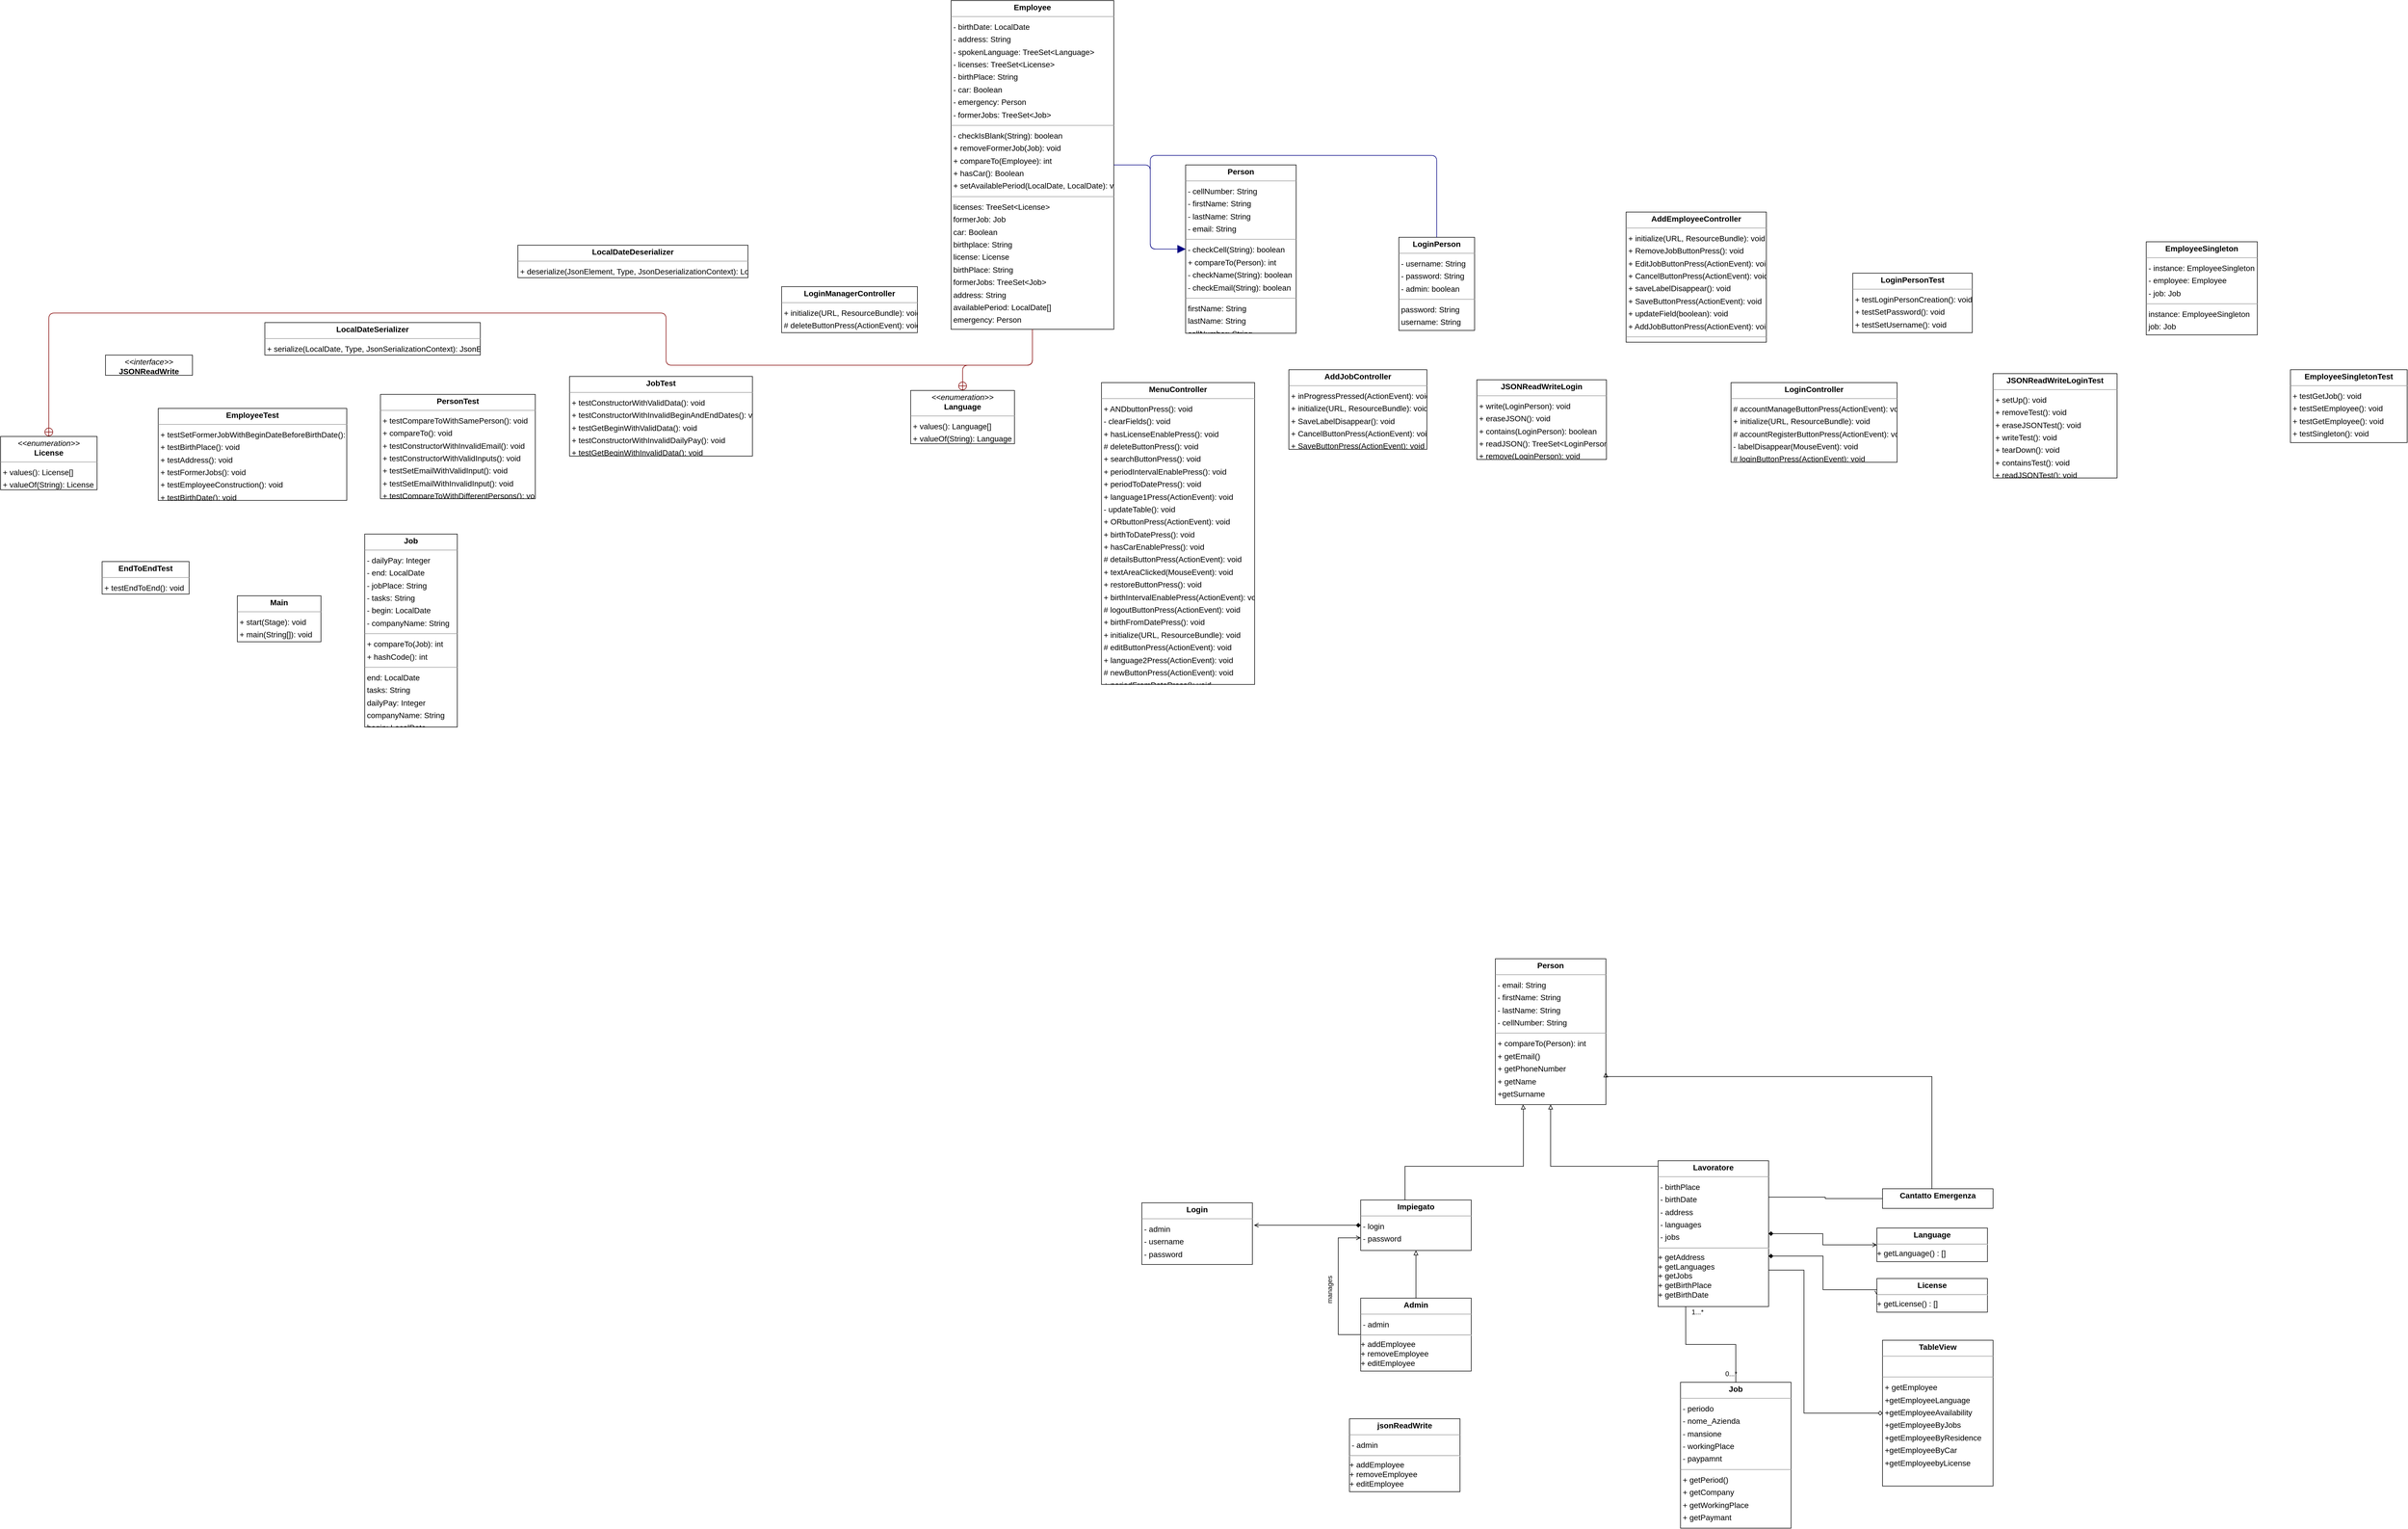 <mxfile version="20.8.20" type="github"><diagram id="qtx-MCiUYNTZRxnGNUF-" name="Pagina-1"><mxGraphModel dx="7970" dy="3935" grid="1" gridSize="10" guides="1" tooltips="1" connect="1" arrows="1" fold="1" page="0" pageScale="1" pageWidth="827" pageHeight="1169" background="none" math="0" shadow="0"><root><mxCell id="0"/><mxCell id="1" parent="0"/><mxCell id="node8" value="&lt;p style=&quot;margin:0px;margin-top:4px;text-align:center;&quot;&gt;&lt;b&gt;AddEmployeeController&lt;/b&gt;&lt;/p&gt;&lt;hr size=&quot;1&quot;/&gt;&lt;p style=&quot;margin:0 0 0 4px;line-height:1.6;&quot;&gt;+ initialize(URL, ResourceBundle): void&lt;br/&gt;+ RemoveJobButtonPress(): void&lt;br/&gt;+ EditJobButtonPress(ActionEvent): void&lt;br/&gt;+ CancelButtonPress(ActionEvent): void&lt;br/&gt;+ saveLabelDisappear(): void&lt;br/&gt;+ SaveButtonPress(ActionEvent): void&lt;br/&gt;+ updateField(boolean): void&lt;br/&gt;+ AddJobButtonPress(ActionEvent): void&lt;/p&gt;&lt;hr size=&quot;1&quot;/&gt;&lt;p style=&quot;margin:0 0 0 4px;line-height:1.6;&quot;&gt; employee: Employee&lt;/p&gt;" style="verticalAlign=top;align=left;overflow=fill;fontSize=14;fontFamily=Helvetica;html=1;rounded=0;shadow=0;comic=0;labelBackgroundColor=none;strokeWidth=1;" parent="1" vertex="1"><mxGeometry x="2394" y="339" width="250" height="232" as="geometry"/></mxCell><mxCell id="node5" value="&lt;p style=&quot;margin:0px;margin-top:4px;text-align:center;&quot;&gt;&lt;b&gt;AddJobController&lt;/b&gt;&lt;/p&gt;&lt;hr size=&quot;1&quot;/&gt;&lt;p style=&quot;margin:0 0 0 4px;line-height:1.6;&quot;&gt;+ inProgressPressed(ActionEvent): void&lt;br/&gt;+ initialize(URL, ResourceBundle): void&lt;br/&gt;+ SaveLabelDisappear(): void&lt;br/&gt;+ CancelButtonPress(ActionEvent): void&lt;br/&gt;+ SaveButtonPress(ActionEvent): void&lt;/p&gt;" style="verticalAlign=top;align=left;overflow=fill;fontSize=14;fontFamily=Helvetica;html=1;rounded=0;shadow=0;comic=0;labelBackgroundColor=none;strokeWidth=1;" parent="1" vertex="1"><mxGeometry x="1793" y="620" width="246" height="142" as="geometry"/></mxCell><mxCell id="node14" value="&lt;p style=&quot;margin:0px;margin-top:4px;text-align:center;&quot;&gt;&lt;b&gt;Employee&lt;/b&gt;&lt;/p&gt;&lt;hr size=&quot;1&quot;/&gt;&lt;p style=&quot;margin:0 0 0 4px;line-height:1.6;&quot;&gt;- birthDate: LocalDate&lt;br/&gt;- address: String&lt;br/&gt;- spokenLanguage: TreeSet&amp;lt;Language&amp;gt;&lt;br/&gt;- licenses: TreeSet&amp;lt;License&amp;gt;&lt;br/&gt;- birthPlace: String&lt;br/&gt;- car: Boolean&lt;br/&gt;- emergency: Person&lt;br/&gt;- formerJobs: TreeSet&amp;lt;Job&amp;gt;&lt;/p&gt;&lt;hr size=&quot;1&quot;/&gt;&lt;p style=&quot;margin:0 0 0 4px;line-height:1.6;&quot;&gt;- checkIsBlank(String): boolean&lt;br/&gt;+ removeFormerJob(Job): void&lt;br/&gt;+ compareTo(Employee): int&lt;br/&gt;+ hasCar(): Boolean&lt;br/&gt;+ setAvailablePeriod(LocalDate, LocalDate): void&lt;/p&gt;&lt;hr size=&quot;1&quot;/&gt;&lt;p style=&quot;margin:0 0 0 4px;line-height:1.6;&quot;&gt; licenses: TreeSet&amp;lt;License&amp;gt;&lt;br/&gt; formerJob: Job&lt;br/&gt; car: Boolean&lt;br/&gt; birthplace: String&lt;br/&gt; license: License&lt;br/&gt; birthPlace: String&lt;br/&gt; formerJobs: TreeSet&amp;lt;Job&amp;gt;&lt;br/&gt; address: String&lt;br/&gt; availablePeriod: LocalDate[]&lt;br/&gt; emergency: Person&lt;br/&gt; spokenLanguage: TreeSet&amp;lt;Language&amp;gt;&lt;br/&gt; birthDate: LocalDate&lt;/p&gt;" style="verticalAlign=top;align=left;overflow=fill;fontSize=14;fontFamily=Helvetica;html=1;rounded=0;shadow=0;comic=0;labelBackgroundColor=none;strokeWidth=1;" parent="1" vertex="1"><mxGeometry x="1191" y="-38" width="290" height="586" as="geometry"/></mxCell><mxCell id="node15" value="&lt;p style=&quot;margin:0px;margin-top:4px;text-align:center;&quot;&gt;&lt;b&gt;EmployeeSingleton&lt;/b&gt;&lt;/p&gt;&lt;hr size=&quot;1&quot;/&gt;&lt;p style=&quot;margin:0 0 0 4px;line-height:1.6;&quot;&gt;- instance: EmployeeSingleton&lt;br/&gt;- employee: Employee&lt;br/&gt;- job: Job&lt;/p&gt;&lt;hr size=&quot;1&quot;/&gt;&lt;p style=&quot;margin:0 0 0 4px;line-height:1.6;&quot;&gt; instance: EmployeeSingleton&lt;br/&gt; job: Job&lt;br/&gt; employee: Employee&lt;/p&gt;" style="verticalAlign=top;align=left;overflow=fill;fontSize=14;fontFamily=Helvetica;html=1;rounded=0;shadow=0;comic=0;labelBackgroundColor=none;strokeWidth=1;" parent="1" vertex="1"><mxGeometry x="3321" y="392" width="198" height="166" as="geometry"/></mxCell><mxCell id="node3" value="&lt;p style=&quot;margin:0px;margin-top:4px;text-align:center;&quot;&gt;&lt;b&gt;EmployeeSingletonTest&lt;/b&gt;&lt;/p&gt;&lt;hr size=&quot;1&quot;/&gt;&lt;p style=&quot;margin:0 0 0 4px;line-height:1.6;&quot;&gt;+ testGetJob(): void&lt;br/&gt;+ testSetEmployee(): void&lt;br/&gt;+ testGetEmployee(): void&lt;br/&gt;+ testSingleton(): void&lt;/p&gt;" style="verticalAlign=top;align=left;overflow=fill;fontSize=14;fontFamily=Helvetica;html=1;rounded=0;shadow=0;comic=0;labelBackgroundColor=none;strokeWidth=1;" parent="1" vertex="1"><mxGeometry x="3578" y="620" width="208" height="130" as="geometry"/></mxCell><mxCell id="node4" value="&lt;p style=&quot;margin:0px;margin-top:4px;text-align:center;&quot;&gt;&lt;b&gt;EmployeeTest&lt;/b&gt;&lt;/p&gt;&lt;hr size=&quot;1&quot;/&gt;&lt;p style=&quot;margin:0 0 0 4px;line-height:1.6;&quot;&gt;+ testSetFormerJobWithBeginDateBeforeBirthDate(): void&lt;br/&gt;+ testBirthPlace(): void&lt;br/&gt;+ testAddress(): void&lt;br/&gt;+ testFormerJobs(): void&lt;br/&gt;+ testEmployeeConstruction(): void&lt;br/&gt;+ testBirthDate(): void&lt;/p&gt;" style="verticalAlign=top;align=left;overflow=fill;fontSize=14;fontFamily=Helvetica;html=1;rounded=0;shadow=0;comic=0;labelBackgroundColor=none;strokeWidth=1;" parent="1" vertex="1"><mxGeometry x="-222" y="689" width="336" height="164" as="geometry"/></mxCell><mxCell id="node1" value="&lt;p style=&quot;margin:0px;margin-top:4px;text-align:center;&quot;&gt;&lt;b&gt;EndToEndTest&lt;/b&gt;&lt;/p&gt;&lt;hr size=&quot;1&quot;/&gt;&lt;p style=&quot;margin:0 0 0 4px;line-height:1.6;&quot;&gt;+ testEndToEnd(): void&lt;/p&gt;" style="verticalAlign=top;align=left;overflow=fill;fontSize=14;fontFamily=Helvetica;html=1;rounded=0;shadow=0;comic=0;labelBackgroundColor=none;strokeWidth=1;" parent="1" vertex="1"><mxGeometry x="-322" y="962" width="155" height="58" as="geometry"/></mxCell><mxCell id="node2" value="&lt;p style=&quot;margin:0px;margin-top:4px;text-align:center;&quot;&gt;&lt;i&gt;&amp;lt;&amp;lt;interface&amp;gt;&amp;gt;&lt;/i&gt;&lt;br/&gt;&lt;b&gt;JSONReadWrite&lt;/b&gt;&lt;/p&gt;&lt;hr size=&quot;1&quot;/&gt;" style="verticalAlign=top;align=left;overflow=fill;fontSize=14;fontFamily=Helvetica;html=1;rounded=0;shadow=0;comic=0;labelBackgroundColor=none;strokeWidth=1;" parent="1" vertex="1"><mxGeometry x="-316" y="594" width="155" height="36" as="geometry"/></mxCell><mxCell id="node12" value="&lt;p style=&quot;margin:0px;margin-top:4px;text-align:center;&quot;&gt;&lt;b&gt;JSONReadWriteLogin&lt;/b&gt;&lt;/p&gt;&lt;hr size=&quot;1&quot;/&gt;&lt;p style=&quot;margin:0 0 0 4px;line-height:1.6;&quot;&gt;+ write(LoginPerson): void&lt;br/&gt;+ eraseJSON(): void&lt;br/&gt;+ contains(LoginPerson): boolean&lt;br/&gt;+ readJSON(): TreeSet&amp;lt;LoginPerson&amp;gt;&lt;br/&gt;+ remove(LoginPerson): void&lt;/p&gt;" style="verticalAlign=top;align=left;overflow=fill;fontSize=14;fontFamily=Helvetica;html=1;rounded=0;shadow=0;comic=0;labelBackgroundColor=none;strokeWidth=1;" parent="1" vertex="1"><mxGeometry x="2128" y="638" width="231" height="142" as="geometry"/></mxCell><mxCell id="node10" value="&lt;p style=&quot;margin:0px;margin-top:4px;text-align:center;&quot;&gt;&lt;b&gt;JSONReadWriteLoginTest&lt;/b&gt;&lt;/p&gt;&lt;hr size=&quot;1&quot;/&gt;&lt;p style=&quot;margin:0 0 0 4px;line-height:1.6;&quot;&gt;+ setUp(): void&lt;br/&gt;+ removeTest(): void&lt;br/&gt;+ eraseJSONTest(): void&lt;br/&gt;+ writeTest(): void&lt;br/&gt;+ tearDown(): void&lt;br/&gt;+ containsTest(): void&lt;br/&gt;+ readJSONTest(): void&lt;/p&gt;" style="verticalAlign=top;align=left;overflow=fill;fontSize=14;fontFamily=Helvetica;html=1;rounded=0;shadow=0;comic=0;labelBackgroundColor=none;strokeWidth=1;" parent="1" vertex="1"><mxGeometry x="3048" y="627" width="221" height="186" as="geometry"/></mxCell><mxCell id="node16" value="&lt;p style=&quot;margin:0px;margin-top:4px;text-align:center;&quot;&gt;&lt;b&gt;Job&lt;/b&gt;&lt;/p&gt;&lt;hr size=&quot;1&quot;/&gt;&lt;p style=&quot;margin:0 0 0 4px;line-height:1.6;&quot;&gt;- dailyPay: Integer&lt;br/&gt;- end: LocalDate&lt;br/&gt;- jobPlace: String&lt;br/&gt;- tasks: String&lt;br/&gt;- begin: LocalDate&lt;br/&gt;- companyName: String&lt;/p&gt;&lt;hr size=&quot;1&quot;/&gt;&lt;p style=&quot;margin:0 0 0 4px;line-height:1.6;&quot;&gt;+ compareTo(Job): int&lt;br/&gt;+ hashCode(): int&lt;/p&gt;&lt;hr size=&quot;1&quot;/&gt;&lt;p style=&quot;margin:0 0 0 4px;line-height:1.6;&quot;&gt; end: LocalDate&lt;br/&gt; tasks: String&lt;br/&gt; dailyPay: Integer&lt;br/&gt; companyName: String&lt;br/&gt; begin: LocalDate&lt;br/&gt; jobPlace: String&lt;/p&gt;" style="verticalAlign=top;align=left;overflow=fill;fontSize=14;fontFamily=Helvetica;html=1;rounded=0;shadow=0;comic=0;labelBackgroundColor=none;strokeWidth=1;" parent="1" vertex="1"><mxGeometry x="146" y="913" width="165" height="344" as="geometry"/></mxCell><mxCell id="node18" value="&lt;p style=&quot;margin:0px;margin-top:4px;text-align:center;&quot;&gt;&lt;b&gt;JobTest&lt;/b&gt;&lt;/p&gt;&lt;hr size=&quot;1&quot;/&gt;&lt;p style=&quot;margin:0 0 0 4px;line-height:1.6;&quot;&gt;+ testConstructorWithValidData(): void&lt;br/&gt;+ testConstructorWithInvalidBeginAndEndDates(): void&lt;br/&gt;+ testGetBeginWithValidData(): void&lt;br/&gt;+ testConstructorWithInvalidDailyPay(): void&lt;br/&gt;+ testGetBeginWithInvalidData(): void&lt;/p&gt;" style="verticalAlign=top;align=left;overflow=fill;fontSize=14;fontFamily=Helvetica;html=1;rounded=0;shadow=0;comic=0;labelBackgroundColor=none;strokeWidth=1;" parent="1" vertex="1"><mxGeometry x="511" y="632" width="326" height="142" as="geometry"/></mxCell><mxCell id="node23" value="&lt;p style=&quot;margin:0px;margin-top:4px;text-align:center;&quot;&gt;&lt;i&gt;&amp;lt;&amp;lt;enumeration&amp;gt;&amp;gt;&lt;/i&gt;&lt;br/&gt;&lt;b&gt;Language&lt;/b&gt;&lt;/p&gt;&lt;hr size=&quot;1&quot;/&gt;&lt;p style=&quot;margin:0 0 0 4px;line-height:1.6;&quot;&gt;+ values(): Language[]&lt;br/&gt;+ valueOf(String): Language&lt;/p&gt;" style="verticalAlign=top;align=left;overflow=fill;fontSize=14;fontFamily=Helvetica;html=1;rounded=0;shadow=0;comic=0;labelBackgroundColor=none;strokeWidth=1;" parent="1" vertex="1"><mxGeometry x="1119" y="657" width="185" height="95" as="geometry"/></mxCell><mxCell id="node22" value="&lt;p style=&quot;margin:0px;margin-top:4px;text-align:center;&quot;&gt;&lt;i&gt;&amp;lt;&amp;lt;enumeration&amp;gt;&amp;gt;&lt;/i&gt;&lt;br/&gt;&lt;b&gt;License&lt;/b&gt;&lt;/p&gt;&lt;hr size=&quot;1&quot;/&gt;&lt;p style=&quot;margin:0 0 0 4px;line-height:1.6;&quot;&gt;+ values(): License[]&lt;br/&gt;+ valueOf(String): License&lt;/p&gt;" style="verticalAlign=top;align=left;overflow=fill;fontSize=14;fontFamily=Helvetica;html=1;rounded=0;shadow=0;comic=0;labelBackgroundColor=none;strokeWidth=1;" parent="1" vertex="1"><mxGeometry x="-503" y="739" width="172" height="95" as="geometry"/></mxCell><mxCell id="node19" value="&lt;p style=&quot;margin:0px;margin-top:4px;text-align:center;&quot;&gt;&lt;b&gt;LocalDateDeserializer&lt;/b&gt;&lt;/p&gt;&lt;hr size=&quot;1&quot;/&gt;&lt;p style=&quot;margin:0 0 0 4px;line-height:1.6;&quot;&gt;+ deserialize(JsonElement, Type, JsonDeserializationContext): LocalDate&lt;/p&gt;" style="verticalAlign=top;align=left;overflow=fill;fontSize=14;fontFamily=Helvetica;html=1;rounded=0;shadow=0;comic=0;labelBackgroundColor=none;strokeWidth=1;" parent="1" vertex="1"><mxGeometry x="419" y="398" width="410" height="58" as="geometry"/></mxCell><mxCell id="node7" value="&lt;p style=&quot;margin:0px;margin-top:4px;text-align:center;&quot;&gt;&lt;b&gt;LocalDateSerializer&lt;/b&gt;&lt;/p&gt;&lt;hr size=&quot;1&quot;/&gt;&lt;p style=&quot;margin:0 0 0 4px;line-height:1.6;&quot;&gt;+ serialize(LocalDate, Type, JsonSerializationContext): JsonElement&lt;/p&gt;" style="verticalAlign=top;align=left;overflow=fill;fontSize=14;fontFamily=Helvetica;html=1;rounded=0;shadow=0;comic=0;labelBackgroundColor=none;strokeWidth=1;" parent="1" vertex="1"><mxGeometry x="-32" y="536" width="384" height="58" as="geometry"/></mxCell><mxCell id="node13" value="&lt;p style=&quot;margin:0px;margin-top:4px;text-align:center;&quot;&gt;&lt;b&gt;LoginController&lt;/b&gt;&lt;/p&gt;&lt;hr size=&quot;1&quot;/&gt;&lt;p style=&quot;margin:0 0 0 4px;line-height:1.6;&quot;&gt;# accountManageButtonPress(ActionEvent): void&lt;br/&gt;+ initialize(URL, ResourceBundle): void&lt;br/&gt;# accountRegisterButtonPress(ActionEvent): void&lt;br/&gt;- labelDisappear(MouseEvent): void&lt;br/&gt;# loginButtonPress(ActionEvent): void&lt;/p&gt;" style="verticalAlign=top;align=left;overflow=fill;fontSize=14;fontFamily=Helvetica;html=1;rounded=0;shadow=0;comic=0;labelBackgroundColor=none;strokeWidth=1;" parent="1" vertex="1"><mxGeometry x="2581" y="643" width="296" height="142" as="geometry"/></mxCell><mxCell id="node0" value="&lt;p style=&quot;margin:0px;margin-top:4px;text-align:center;&quot;&gt;&lt;b&gt;LoginManagerController&lt;/b&gt;&lt;/p&gt;&lt;hr size=&quot;1&quot;/&gt;&lt;p style=&quot;margin:0 0 0 4px;line-height:1.6;&quot;&gt;+ initialize(URL, ResourceBundle): void&lt;br/&gt;# deleteButtonPress(ActionEvent): void&lt;/p&gt;" style="verticalAlign=top;align=left;overflow=fill;fontSize=14;fontFamily=Helvetica;html=1;rounded=0;shadow=0;comic=0;labelBackgroundColor=none;strokeWidth=1;" parent="1" vertex="1"><mxGeometry x="889" y="472" width="242" height="82" as="geometry"/></mxCell><mxCell id="node6" value="&lt;p style=&quot;margin:0px;margin-top:4px;text-align:center;&quot;&gt;&lt;b&gt;LoginPerson&lt;/b&gt;&lt;/p&gt;&lt;hr size=&quot;1&quot;/&gt;&lt;p style=&quot;margin:0 0 0 4px;line-height:1.6;&quot;&gt;- username: String&lt;br/&gt;- password: String&lt;br/&gt;- admin: boolean&lt;/p&gt;&lt;hr size=&quot;1&quot;/&gt;&lt;p style=&quot;margin:0 0 0 4px;line-height:1.6;&quot;&gt; password: String&lt;br/&gt; username: String&lt;br/&gt; admin: boolean&lt;/p&gt;" style="verticalAlign=top;align=left;overflow=fill;fontSize=14;fontFamily=Helvetica;html=1;rounded=0;shadow=0;comic=0;labelBackgroundColor=none;strokeWidth=1;" parent="1" vertex="1"><mxGeometry x="1989" y="384" width="135" height="166" as="geometry"/></mxCell><mxCell id="node17" value="&lt;p style=&quot;margin:0px;margin-top:4px;text-align:center;&quot;&gt;&lt;b&gt;LoginPersonTest&lt;/b&gt;&lt;/p&gt;&lt;hr size=&quot;1&quot;/&gt;&lt;p style=&quot;margin:0 0 0 4px;line-height:1.6;&quot;&gt;+ testLoginPersonCreation(): void&lt;br/&gt;+ testSetPassword(): void&lt;br/&gt;+ testSetUsername(): void&lt;/p&gt;" style="verticalAlign=top;align=left;overflow=fill;fontSize=14;fontFamily=Helvetica;html=1;rounded=0;shadow=0;comic=0;labelBackgroundColor=none;strokeWidth=1;" parent="1" vertex="1"><mxGeometry x="2798" y="448" width="213" height="106" as="geometry"/></mxCell><mxCell id="node9" value="&lt;p style=&quot;margin:0px;margin-top:4px;text-align:center;&quot;&gt;&lt;b&gt;Main&lt;/b&gt;&lt;/p&gt;&lt;hr size=&quot;1&quot;/&gt;&lt;p style=&quot;margin:0 0 0 4px;line-height:1.6;&quot;&gt;+ start(Stage): void&lt;br/&gt;+ main(String[]): void&lt;/p&gt;" style="verticalAlign=top;align=left;overflow=fill;fontSize=14;fontFamily=Helvetica;html=1;rounded=0;shadow=0;comic=0;labelBackgroundColor=none;strokeWidth=1;" parent="1" vertex="1"><mxGeometry x="-81" y="1023" width="149" height="82" as="geometry"/></mxCell><mxCell id="node11" value="&lt;p style=&quot;margin:0px;margin-top:4px;text-align:center;&quot;&gt;&lt;b&gt;MenuController&lt;/b&gt;&lt;/p&gt;&lt;hr size=&quot;1&quot;/&gt;&lt;p style=&quot;margin:0 0 0 4px;line-height:1.6;&quot;&gt;+ ANDbuttonPress(): void&lt;br/&gt;- clearFields(): void&lt;br/&gt;+ hasLicenseEnablePress(): void&lt;br/&gt;# deleteButtonPress(): void&lt;br/&gt;+ searchButtonPress(): void&lt;br/&gt;+ periodIntervalEnablePress(): void&lt;br/&gt;+ periodToDatePress(): void&lt;br/&gt;+ language1Press(ActionEvent): void&lt;br/&gt;- updateTable(): void&lt;br/&gt;+ ORbuttonPress(ActionEvent): void&lt;br/&gt;+ birthToDatePress(): void&lt;br/&gt;+ hasCarEnablePress(): void&lt;br/&gt;# detailsButtonPress(ActionEvent): void&lt;br/&gt;+ textAreaClicked(MouseEvent): void&lt;br/&gt;+ restoreButtonPress(): void&lt;br/&gt;+ birthIntervalEnablePress(ActionEvent): void&lt;br/&gt;# logoutButtonPress(ActionEvent): void&lt;br/&gt;+ birthFromDatePress(): void&lt;br/&gt;+ initialize(URL, ResourceBundle): void&lt;br/&gt;# editButtonPress(ActionEvent): void&lt;br/&gt;+ language2Press(ActionEvent): void&lt;br/&gt;# newButtonPress(ActionEvent): void&lt;br/&gt;+ periodFromDatePress(): void&lt;/p&gt;" style="verticalAlign=top;align=left;overflow=fill;fontSize=14;fontFamily=Helvetica;html=1;rounded=0;shadow=0;comic=0;labelBackgroundColor=none;strokeWidth=1;" parent="1" vertex="1"><mxGeometry x="1459" y="643" width="273" height="538" as="geometry"/></mxCell><mxCell id="node21" value="&lt;p style=&quot;margin:0px;margin-top:4px;text-align:center;&quot;&gt;&lt;b&gt;Person&lt;/b&gt;&lt;/p&gt;&lt;hr size=&quot;1&quot;/&gt;&lt;p style=&quot;margin:0 0 0 4px;line-height:1.6;&quot;&gt;- cellNumber: String&lt;br/&gt;- firstName: String&lt;br/&gt;- lastName: String&lt;br/&gt;- email: String&lt;/p&gt;&lt;hr size=&quot;1&quot;/&gt;&lt;p style=&quot;margin:0 0 0 4px;line-height:1.6;&quot;&gt;- checkCell(String): boolean&lt;br/&gt;+ compareTo(Person): int&lt;br/&gt;- checkName(String): boolean&lt;br/&gt;- checkEmail(String): boolean&lt;/p&gt;&lt;hr size=&quot;1&quot;/&gt;&lt;p style=&quot;margin:0 0 0 4px;line-height:1.6;&quot;&gt; firstName: String&lt;br/&gt; lastName: String&lt;br/&gt; cellNumber: String&lt;br/&gt; email: String&lt;/p&gt;" style="verticalAlign=top;align=left;overflow=fill;fontSize=14;fontFamily=Helvetica;html=1;rounded=0;shadow=0;comic=0;labelBackgroundColor=none;strokeWidth=1;" parent="1" vertex="1"><mxGeometry x="1609" y="255" width="197" height="300" as="geometry"/></mxCell><mxCell id="node20" value="&lt;p style=&quot;margin:0px;margin-top:4px;text-align:center;&quot;&gt;&lt;b&gt;PersonTest&lt;/b&gt;&lt;/p&gt;&lt;hr size=&quot;1&quot;/&gt;&lt;p style=&quot;margin:0 0 0 4px;line-height:1.6;&quot;&gt;+ testCompareToWithSamePerson(): void&lt;br/&gt;+ compareTo(): void&lt;br/&gt;+ testConstructorWithInvalidEmail(): void&lt;br/&gt;+ testConstructorWithValidInputs(): void&lt;br/&gt;+ testSetEmailWithValidInput(): void&lt;br/&gt;+ testSetEmailWithInvalidInput(): void&lt;br/&gt;+ testCompareToWithDifferentPersons(): void&lt;/p&gt;" style="verticalAlign=top;align=left;overflow=fill;fontSize=14;fontFamily=Helvetica;html=1;rounded=0;shadow=0;comic=0;labelBackgroundColor=none;strokeWidth=1;" parent="1" vertex="1"><mxGeometry x="174" y="664" width="276" height="186" as="geometry"/></mxCell><mxCell id="edge1" value="" style="html=1;rounded=1;edgeStyle=orthogonalEdgeStyle;dashed=0;startArrow=none;endArrow=block;endSize=12;strokeColor=#000082;exitX=1.000;exitY=0.500;exitDx=0;exitDy=0;entryX=0.000;entryY=0.500;entryDx=0;entryDy=0;" parent="1" source="node14" target="node21" edge="1"><mxGeometry width="50" height="50" relative="1" as="geometry"><Array as="points"><mxPoint x="1546" y="255"/><mxPoint x="1546" y="405"/></Array></mxGeometry></mxCell><mxCell id="edge3" value="" style="html=1;rounded=1;edgeStyle=orthogonalEdgeStyle;dashed=0;startArrow=circlePlus;startFill=0;endArrow=none;strokeColor=#820000;exitX=0.500;exitY=0.001;exitDx=0;exitDy=0;entryX=0.500;entryY=1.000;entryDx=0;entryDy=0;" parent="1" source="node23" target="node14" edge="1"><mxGeometry width="50" height="50" relative="1" as="geometry"><Array as="points"><mxPoint x="1211" y="612"/><mxPoint x="1336" y="612"/></Array></mxGeometry></mxCell><mxCell id="edge2" value="" style="html=1;rounded=1;edgeStyle=orthogonalEdgeStyle;dashed=0;startArrow=circlePlus;startFill=0;endArrow=none;strokeColor=#820000;exitX=0.500;exitY=0.000;exitDx=0;exitDy=0;entryX=0.500;entryY=1.000;entryDx=0;entryDy=0;" parent="1" source="node22" target="node14" edge="1"><mxGeometry width="50" height="50" relative="1" as="geometry"><Array as="points"><mxPoint x="-417" y="519"/><mxPoint x="683" y="519"/><mxPoint x="683" y="612"/><mxPoint x="1336" y="612"/></Array></mxGeometry></mxCell><mxCell id="edge0" value="" style="html=1;rounded=1;edgeStyle=orthogonalEdgeStyle;dashed=0;startArrow=none;endArrow=block;endSize=12;strokeColor=#000082;exitX=0.500;exitY=0.000;exitDx=0;exitDy=0;entryX=0.000;entryY=0.500;entryDx=0;entryDy=0;" parent="1" source="node6" target="node21" edge="1"><mxGeometry width="50" height="50" relative="1" as="geometry"><Array as="points"><mxPoint x="2056" y="238"/><mxPoint x="1546" y="238"/><mxPoint x="1546" y="405"/></Array></mxGeometry></mxCell><mxCell id="0I6lA2CeA9iv2Hmfrj92-1" value="&lt;p style=&quot;margin:0px;margin-top:4px;text-align:center;&quot;&gt;&lt;b&gt;Person&lt;/b&gt;&lt;/p&gt;&lt;hr size=&quot;1&quot;&gt;&lt;p style=&quot;margin:0 0 0 4px;line-height:1.6;&quot;&gt;- email: String&lt;br&gt;- firstName: String&lt;br&gt;- lastName: String&lt;br&gt;- cellNumber: String&lt;/p&gt;&lt;hr size=&quot;1&quot;&gt;&lt;p style=&quot;margin:0 0 0 4px;line-height:1.6;&quot;&gt;+ compareTo(Person): int&lt;/p&gt;&lt;p style=&quot;margin:0 0 0 4px;line-height:1.6;&quot;&gt;+ getEmail()&lt;/p&gt;&lt;p style=&quot;margin:0 0 0 4px;line-height:1.6;&quot;&gt;+ getPhoneNumber&lt;/p&gt;&lt;p style=&quot;margin:0 0 0 4px;line-height:1.6;&quot;&gt;+ getName&lt;/p&gt;&lt;p style=&quot;margin:0 0 0 4px;line-height:1.6;&quot;&gt;+getSurname&lt;/p&gt;&lt;p style=&quot;margin:0 0 0 4px;line-height:1.6;&quot;&gt;&lt;br&gt;&lt;/p&gt;" style="verticalAlign=top;align=left;overflow=fill;fontSize=14;fontFamily=Helvetica;html=1;rounded=0;shadow=0;comic=0;labelBackgroundColor=none;strokeWidth=1;" vertex="1" parent="1"><mxGeometry x="2161" y="1670" width="197" height="260" as="geometry"/></mxCell><mxCell id="0I6lA2CeA9iv2Hmfrj92-2" style="edgeStyle=orthogonalEdgeStyle;rounded=0;orthogonalLoop=1;jettySize=auto;html=1;endArrow=block;endFill=0;entryX=0.5;entryY=1;entryDx=0;entryDy=0;" edge="1" parent="1" source="0I6lA2CeA9iv2Hmfrj92-6" target="0I6lA2CeA9iv2Hmfrj92-1"><mxGeometry relative="1" as="geometry"><mxPoint x="2291" y="1940" as="targetPoint"/><Array as="points"><mxPoint x="2260" y="2040"/></Array></mxGeometry></mxCell><mxCell id="0I6lA2CeA9iv2Hmfrj92-3" style="edgeStyle=orthogonalEdgeStyle;rounded=0;orthogonalLoop=1;jettySize=auto;html=1;exitX=1;exitY=0.5;exitDx=0;exitDy=0;entryX=0;entryY=0.5;entryDx=0;entryDy=0;startArrow=diamond;startFill=1;endArrow=open;endFill=0;" edge="1" parent="1" source="0I6lA2CeA9iv2Hmfrj92-6" target="0I6lA2CeA9iv2Hmfrj92-18"><mxGeometry relative="1" as="geometry"/></mxCell><mxCell id="0I6lA2CeA9iv2Hmfrj92-4" style="edgeStyle=orthogonalEdgeStyle;rounded=0;orthogonalLoop=1;jettySize=auto;html=1;startArrow=diamond;startFill=1;endArrow=open;endFill=0;entryX=0;entryY=0.5;entryDx=0;entryDy=0;" edge="1" parent="1" source="0I6lA2CeA9iv2Hmfrj92-6" target="0I6lA2CeA9iv2Hmfrj92-19"><mxGeometry relative="1" as="geometry"><Array as="points"><mxPoint x="2745" y="2200"/><mxPoint x="2745" y="2260"/></Array></mxGeometry></mxCell><mxCell id="0I6lA2CeA9iv2Hmfrj92-5" style="edgeStyle=orthogonalEdgeStyle;rounded=0;orthogonalLoop=1;jettySize=auto;html=1;exitX=1;exitY=0.75;exitDx=0;exitDy=0;entryX=0;entryY=0.5;entryDx=0;entryDy=0;startArrow=none;startFill=0;endArrow=diamond;endFill=0;" edge="1" parent="1" source="0I6lA2CeA9iv2Hmfrj92-6" target="0I6lA2CeA9iv2Hmfrj92-25"><mxGeometry relative="1" as="geometry"><Array as="points"><mxPoint x="2711" y="2225"/><mxPoint x="2711" y="2480"/></Array></mxGeometry></mxCell><mxCell id="0I6lA2CeA9iv2Hmfrj92-6" value="&lt;p style=&quot;margin:0px;margin-top:4px;text-align:center;&quot;&gt;&lt;b&gt;Lavoratore&lt;/b&gt;&lt;/p&gt;&lt;hr size=&quot;1&quot;&gt;&lt;p style=&quot;margin:0 0 0 4px;line-height:1.6;&quot;&gt;&lt;/p&gt;&lt;p style=&quot;margin:0 0 0 4px;line-height:1.6;&quot;&gt;- birthPlace&lt;/p&gt;&lt;p style=&quot;margin:0 0 0 4px;line-height:1.6;&quot;&gt;- birthDate&lt;/p&gt;&lt;p style=&quot;margin:0 0 0 4px;line-height:1.6;&quot;&gt;- address&lt;/p&gt;&lt;p style=&quot;margin:0 0 0 4px;line-height:1.6;&quot;&gt;- languages&lt;/p&gt;&lt;p style=&quot;margin:0 0 0 4px;line-height:1.6;&quot;&gt;- jobs&lt;/p&gt;&lt;hr&gt;+ getAddress&lt;br&gt;+ getLanguages&lt;br&gt;+ getJobs&lt;br&gt;+ getBirthPlace&lt;br&gt;+ getBirthDate&lt;br&gt;&lt;p style=&quot;margin:0 0 0 4px;line-height:1.6;&quot;&gt;&lt;br&gt;&lt;/p&gt;" style="verticalAlign=top;align=left;overflow=fill;fontSize=14;fontFamily=Helvetica;html=1;rounded=0;shadow=0;comic=0;labelBackgroundColor=none;strokeWidth=1;" vertex="1" parent="1"><mxGeometry x="2451" y="2030" width="197" height="260" as="geometry"/></mxCell><mxCell id="0I6lA2CeA9iv2Hmfrj92-7" style="edgeStyle=orthogonalEdgeStyle;rounded=0;orthogonalLoop=1;jettySize=auto;html=1;entryX=0.25;entryY=1;entryDx=0;entryDy=0;endArrow=block;endFill=0;" edge="1" parent="1" source="0I6lA2CeA9iv2Hmfrj92-9" target="0I6lA2CeA9iv2Hmfrj92-1"><mxGeometry relative="1" as="geometry"><Array as="points"><mxPoint x="2000" y="2040"/><mxPoint x="2211" y="2040"/><mxPoint x="2211" y="1940"/></Array></mxGeometry></mxCell><mxCell id="0I6lA2CeA9iv2Hmfrj92-8" style="edgeStyle=orthogonalEdgeStyle;rounded=0;orthogonalLoop=1;jettySize=auto;html=1;endArrow=open;endFill=0;startArrow=diamond;startFill=1;horizontal=1;entryX=1.015;entryY=0.364;entryDx=0;entryDy=0;entryPerimeter=0;" edge="1" parent="1" source="0I6lA2CeA9iv2Hmfrj92-9" target="0I6lA2CeA9iv2Hmfrj92-14"><mxGeometry relative="1" as="geometry"><mxPoint x="1521" y="2120" as="targetPoint"/><Array as="points"/></mxGeometry></mxCell><mxCell id="0I6lA2CeA9iv2Hmfrj92-9" value="&lt;p style=&quot;margin:0px;margin-top:4px;text-align:center;&quot;&gt;&lt;b&gt;Impiegato&lt;/b&gt;&lt;/p&gt;&lt;hr size=&quot;1&quot;&gt;&lt;p style=&quot;margin:0 0 0 4px;line-height:1.6;&quot;&gt;- login&lt;/p&gt;&lt;p style=&quot;margin:0 0 0 4px;line-height:1.6;&quot;&gt;- password&lt;/p&gt;&lt;br&gt;&lt;p style=&quot;margin:0 0 0 4px;line-height:1.6;&quot;&gt;&lt;br&gt;&lt;/p&gt;" style="verticalAlign=top;align=left;overflow=fill;fontSize=14;fontFamily=Helvetica;html=1;rounded=0;shadow=0;comic=0;labelBackgroundColor=none;strokeWidth=1;" vertex="1" parent="1"><mxGeometry x="1921" y="2100" width="197" height="90" as="geometry"/></mxCell><mxCell id="0I6lA2CeA9iv2Hmfrj92-10" style="edgeStyle=orthogonalEdgeStyle;rounded=0;orthogonalLoop=1;jettySize=auto;html=1;entryX=0.5;entryY=1;entryDx=0;entryDy=0;endArrow=block;endFill=0;" edge="1" parent="1" source="0I6lA2CeA9iv2Hmfrj92-12" target="0I6lA2CeA9iv2Hmfrj92-9"><mxGeometry relative="1" as="geometry"><Array as="points"><mxPoint x="2020" y="2265"/></Array></mxGeometry></mxCell><mxCell id="0I6lA2CeA9iv2Hmfrj92-11" style="edgeStyle=orthogonalEdgeStyle;rounded=0;orthogonalLoop=1;jettySize=auto;html=1;endArrow=open;endFill=0;entryX=0;entryY=0.75;entryDx=0;entryDy=0;exitX=0;exitY=0.5;exitDx=0;exitDy=0;" edge="1" parent="1" source="0I6lA2CeA9iv2Hmfrj92-12" target="0I6lA2CeA9iv2Hmfrj92-9"><mxGeometry relative="1" as="geometry"><mxPoint x="1901" y="2160" as="targetPoint"/><Array as="points"><mxPoint x="1881" y="2340"/><mxPoint x="1881" y="2168"/></Array></mxGeometry></mxCell><mxCell id="0I6lA2CeA9iv2Hmfrj92-12" value="&lt;p style=&quot;margin:0px;margin-top:4px;text-align:center;&quot;&gt;&lt;b&gt;Admin&lt;/b&gt;&lt;/p&gt;&lt;hr size=&quot;1&quot;&gt;&lt;p style=&quot;margin:0 0 0 4px;line-height:1.6;&quot;&gt;- admin&lt;/p&gt;&lt;hr&gt;+ addEmployee&lt;br&gt;+ removeEmployee&lt;br&gt;+ editEmployee&lt;br&gt;&lt;br&gt;&lt;p style=&quot;margin:0 0 0 4px;line-height:1.6;&quot;&gt;&lt;br&gt;&lt;/p&gt;" style="verticalAlign=top;align=left;overflow=fill;fontSize=14;fontFamily=Helvetica;html=1;rounded=0;shadow=0;comic=0;labelBackgroundColor=none;strokeWidth=1;" vertex="1" parent="1"><mxGeometry x="1921" y="2275" width="197" height="130" as="geometry"/></mxCell><mxCell id="0I6lA2CeA9iv2Hmfrj92-13" value="manages" style="text;html=1;align=center;verticalAlign=middle;resizable=0;points=[];autosize=1;strokeColor=none;fillColor=none;rotation=-90;" vertex="1" parent="1"><mxGeometry x="1831" y="2245" width="70" height="30" as="geometry"/></mxCell><mxCell id="0I6lA2CeA9iv2Hmfrj92-14" value="&lt;p style=&quot;margin:0px;margin-top:4px;text-align:center;&quot;&gt;&lt;b&gt;Login&lt;/b&gt;&lt;/p&gt;&lt;hr size=&quot;1&quot;&gt;&lt;p style=&quot;margin:0 0 0 4px;line-height:1.6;&quot;&gt;- admin&lt;/p&gt;&lt;p style=&quot;margin:0 0 0 4px;line-height:1.6;&quot;&gt;- username&lt;/p&gt;&lt;p style=&quot;margin:0 0 0 4px;line-height:1.6;&quot;&gt;- password&lt;/p&gt;&lt;br&gt;&lt;br&gt;&lt;p style=&quot;margin:0 0 0 4px;line-height:1.6;&quot;&gt;&lt;br&gt;&lt;/p&gt;" style="verticalAlign=top;align=left;overflow=fill;fontSize=14;fontFamily=Helvetica;html=1;rounded=0;shadow=0;comic=0;labelBackgroundColor=none;strokeWidth=1;" vertex="1" parent="1"><mxGeometry x="1531" y="2105" width="197" height="110" as="geometry"/></mxCell><mxCell id="0I6lA2CeA9iv2Hmfrj92-15" style="edgeStyle=orthogonalEdgeStyle;rounded=0;orthogonalLoop=1;jettySize=auto;html=1;entryX=0.999;entryY=0.78;entryDx=0;entryDy=0;entryPerimeter=0;startArrow=none;startFill=0;endArrow=block;endFill=0;" edge="1" parent="1" source="0I6lA2CeA9iv2Hmfrj92-17" target="0I6lA2CeA9iv2Hmfrj92-1"><mxGeometry relative="1" as="geometry"><Array as="points"><mxPoint x="2939" y="1880"/><mxPoint x="2358" y="1880"/></Array></mxGeometry></mxCell><mxCell id="0I6lA2CeA9iv2Hmfrj92-16" style="edgeStyle=orthogonalEdgeStyle;rounded=0;orthogonalLoop=1;jettySize=auto;html=1;entryX=1;entryY=0.25;entryDx=0;entryDy=0;startArrow=none;startFill=0;endArrow=none;endFill=0;" edge="1" parent="1" source="0I6lA2CeA9iv2Hmfrj92-17" target="0I6lA2CeA9iv2Hmfrj92-6"><mxGeometry relative="1" as="geometry"><Array as="points"><mxPoint x="2749" y="2098"/><mxPoint x="2749" y="2095"/></Array></mxGeometry></mxCell><mxCell id="0I6lA2CeA9iv2Hmfrj92-17" value="&lt;p style=&quot;margin:0px;margin-top:4px;text-align:center;&quot;&gt;&lt;b&gt;Cantatto Emergenza&lt;/b&gt;&lt;/p&gt;&lt;br&gt;&lt;p style=&quot;margin:0 0 0 4px;line-height:1.6;&quot;&gt;&lt;br&gt;&lt;/p&gt;" style="verticalAlign=top;align=left;overflow=fill;fontSize=14;fontFamily=Helvetica;html=1;rounded=0;shadow=0;comic=0;labelBackgroundColor=none;strokeWidth=1;" vertex="1" parent="1"><mxGeometry x="2851" y="2080" width="197" height="35" as="geometry"/></mxCell><mxCell id="0I6lA2CeA9iv2Hmfrj92-18" value="&lt;p style=&quot;margin:0px;margin-top:4px;text-align:center;&quot;&gt;&lt;b&gt;Language&lt;/b&gt;&lt;/p&gt;&lt;hr&gt;+ getLanguage() : []" style="verticalAlign=top;align=left;overflow=fill;fontSize=14;fontFamily=Helvetica;html=1;rounded=0;shadow=0;comic=0;labelBackgroundColor=none;strokeWidth=1;" vertex="1" parent="1"><mxGeometry x="2841" y="2150" width="197" height="60" as="geometry"/></mxCell><mxCell id="0I6lA2CeA9iv2Hmfrj92-19" value="&lt;p style=&quot;margin:0px;margin-top:4px;text-align:center;&quot;&gt;&lt;b&gt;License&lt;/b&gt;&lt;/p&gt;&lt;hr&gt;+ getLicense() : []" style="verticalAlign=top;align=left;overflow=fill;fontSize=14;fontFamily=Helvetica;html=1;rounded=0;shadow=0;comic=0;labelBackgroundColor=none;strokeWidth=1;" vertex="1" parent="1"><mxGeometry x="2841" y="2240" width="197" height="60" as="geometry"/></mxCell><mxCell id="0I6lA2CeA9iv2Hmfrj92-20" style="edgeStyle=orthogonalEdgeStyle;rounded=0;orthogonalLoop=1;jettySize=auto;html=1;entryX=0.25;entryY=1;entryDx=0;entryDy=0;startArrow=none;startFill=0;endArrow=none;endFill=0;" edge="1" parent="1" source="0I6lA2CeA9iv2Hmfrj92-21" target="0I6lA2CeA9iv2Hmfrj92-6"><mxGeometry relative="1" as="geometry"/></mxCell><mxCell id="0I6lA2CeA9iv2Hmfrj92-21" value="&lt;p style=&quot;margin:0px;margin-top:4px;text-align:center;&quot;&gt;&lt;b&gt;Job&lt;/b&gt;&lt;/p&gt;&lt;hr size=&quot;1&quot;&gt;&lt;p style=&quot;margin:0 0 0 4px;line-height:1.6;&quot;&gt;- periodo&lt;/p&gt;&lt;p style=&quot;margin:0 0 0 4px;line-height:1.6;&quot;&gt;- nome_Azienda&lt;/p&gt;&lt;p style=&quot;margin:0 0 0 4px;line-height:1.6;&quot;&gt;- mansione&lt;/p&gt;&lt;p style=&quot;margin:0 0 0 4px;line-height:1.6;&quot;&gt;- workingPlace&lt;/p&gt;&lt;p style=&quot;margin:0 0 0 4px;line-height:1.6;&quot;&gt;- paypamnt&lt;/p&gt;&lt;hr size=&quot;1&quot;&gt;&lt;p style=&quot;margin:0 0 0 4px;line-height:1.6;&quot;&gt;+ getPeriod()&lt;/p&gt;&lt;p style=&quot;margin:0 0 0 4px;line-height:1.6;&quot;&gt;+ getCompany&lt;/p&gt;&lt;p style=&quot;margin:0 0 0 4px;line-height:1.6;&quot;&gt;+ getWorkingPlace&lt;/p&gt;&lt;p style=&quot;margin:0 0 0 4px;line-height:1.6;&quot;&gt;+ getPaymant&lt;/p&gt;&lt;p style=&quot;margin:0 0 0 4px;line-height:1.6;&quot;&gt;&lt;br&gt;&lt;/p&gt;" style="verticalAlign=top;align=left;overflow=fill;fontSize=14;fontFamily=Helvetica;html=1;rounded=0;shadow=0;comic=0;labelBackgroundColor=none;strokeWidth=1;" vertex="1" parent="1"><mxGeometry x="2491" y="2425" width="197" height="260" as="geometry"/></mxCell><mxCell id="0I6lA2CeA9iv2Hmfrj92-22" value="1...*" style="text;html=1;align=center;verticalAlign=middle;resizable=0;points=[];autosize=1;strokeColor=none;fillColor=none;" vertex="1" parent="1"><mxGeometry x="2501" y="2285" width="40" height="30" as="geometry"/></mxCell><mxCell id="0I6lA2CeA9iv2Hmfrj92-23" value="0...*" style="text;html=1;align=center;verticalAlign=middle;resizable=0;points=[];autosize=1;strokeColor=none;fillColor=none;" vertex="1" parent="1"><mxGeometry x="2561" y="2395" width="40" height="30" as="geometry"/></mxCell><mxCell id="0I6lA2CeA9iv2Hmfrj92-24" value="&lt;p style=&quot;margin:0px;margin-top:4px;text-align:center;&quot;&gt;&lt;b&gt;jsonReadWrite&lt;/b&gt;&lt;/p&gt;&lt;hr size=&quot;1&quot;&gt;&lt;p style=&quot;margin:0 0 0 4px;line-height:1.6;&quot;&gt;- admin&lt;/p&gt;&lt;hr&gt;+ addEmployee&lt;br&gt;+ removeEmployee&lt;br&gt;+ editEmployee&lt;br&gt;&lt;br&gt;&lt;p style=&quot;margin:0 0 0 4px;line-height:1.6;&quot;&gt;&lt;br&gt;&lt;/p&gt;" style="verticalAlign=top;align=left;overflow=fill;fontSize=14;fontFamily=Helvetica;html=1;rounded=0;shadow=0;comic=0;labelBackgroundColor=none;strokeWidth=1;" vertex="1" parent="1"><mxGeometry x="1901" y="2490" width="197" height="130" as="geometry"/></mxCell><mxCell id="0I6lA2CeA9iv2Hmfrj92-25" value="&lt;p style=&quot;margin:0px;margin-top:4px;text-align:center;&quot;&gt;&lt;b&gt;TableView&lt;/b&gt;&lt;/p&gt;&lt;hr size=&quot;1&quot;&gt;&lt;p style=&quot;margin:0 0 0 4px;line-height:1.6;&quot;&gt;&lt;br&gt;&lt;/p&gt;&lt;hr size=&quot;1&quot;&gt;&lt;p style=&quot;margin:0 0 0 4px;line-height:1.6;&quot;&gt;+ getEmployee&lt;/p&gt;&lt;p style=&quot;margin:0 0 0 4px;line-height:1.6;&quot;&gt;+getEmployeeLanguage&lt;/p&gt;&lt;p style=&quot;margin:0 0 0 4px;line-height:1.6;&quot;&gt;+getEmployeeAvailability&lt;/p&gt;&lt;p style=&quot;margin:0 0 0 4px;line-height:1.6;&quot;&gt;+getEmployeeByJobs&lt;/p&gt;&lt;p style=&quot;margin:0 0 0 4px;line-height:1.6;&quot;&gt;+getEmployeeByResidence&lt;/p&gt;&lt;p style=&quot;margin:0 0 0 4px;line-height:1.6;&quot;&gt;+getEmployeeByCar&lt;/p&gt;&lt;p style=&quot;margin:0 0 0 4px;line-height:1.6;&quot;&gt;+getEmployeebyLicense&lt;/p&gt;&lt;p style=&quot;margin:0 0 0 4px;line-height:1.6;&quot;&gt;&lt;br&gt;&lt;/p&gt;" style="verticalAlign=top;align=left;overflow=fill;fontSize=14;fontFamily=Helvetica;html=1;rounded=0;shadow=0;comic=0;labelBackgroundColor=none;strokeWidth=1;" vertex="1" parent="1"><mxGeometry x="2851" y="2350" width="197" height="260" as="geometry"/></mxCell></root></mxGraphModel></diagram></mxfile>